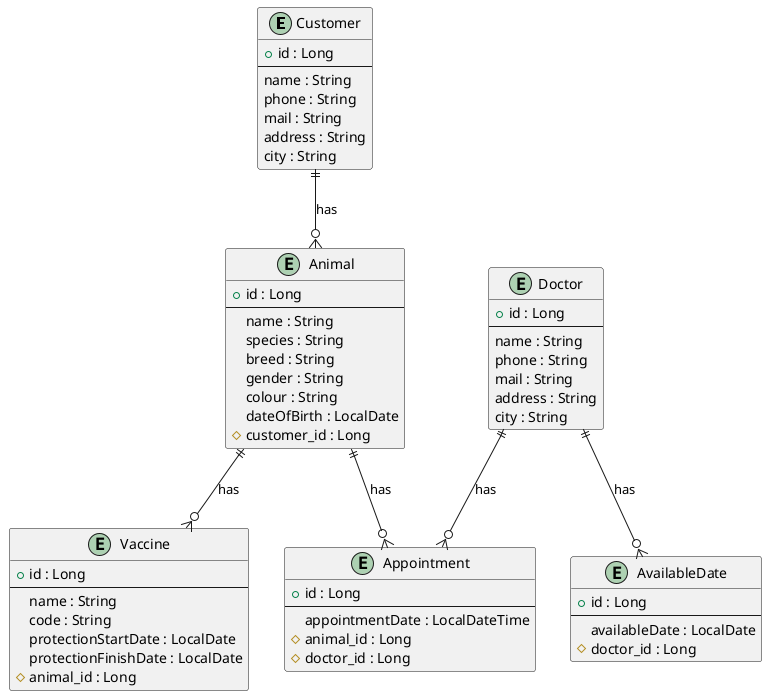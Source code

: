 @startuml

entity "Customer" as customer {
  + id : Long
  --
  name : String
  phone : String
  mail : String
  address : String
  city : String
}

entity "Animal" as animal {
  + id : Long
  --
  name : String
  species : String
  breed : String
  gender : String
  colour : String
  dateOfBirth : LocalDate
  # customer_id : Long
}

entity "Vaccine" as vaccine {
  + id : Long
  --
  name : String
  code : String
  protectionStartDate : LocalDate
  protectionFinishDate : LocalDate
  # animal_id : Long
}

entity "Doctor" as doctor {
  + id : Long
  --
  name : String
  phone : String
  mail : String
  address : String
  city : String
}

entity "AvailableDate" as availableDate {
  + id : Long
  --
  availableDate : LocalDate
  # doctor_id : Long
}

entity "Appointment" as appointment {
  + id : Long
  --
  appointmentDate : LocalDateTime
  # animal_id : Long
  # doctor_id : Long
}

customer ||--o{ animal : has
animal ||--o{ vaccine : has
doctor ||--o{ availableDate : has
doctor ||--o{ appointment : has
animal ||--o{ appointment : has

@enduml